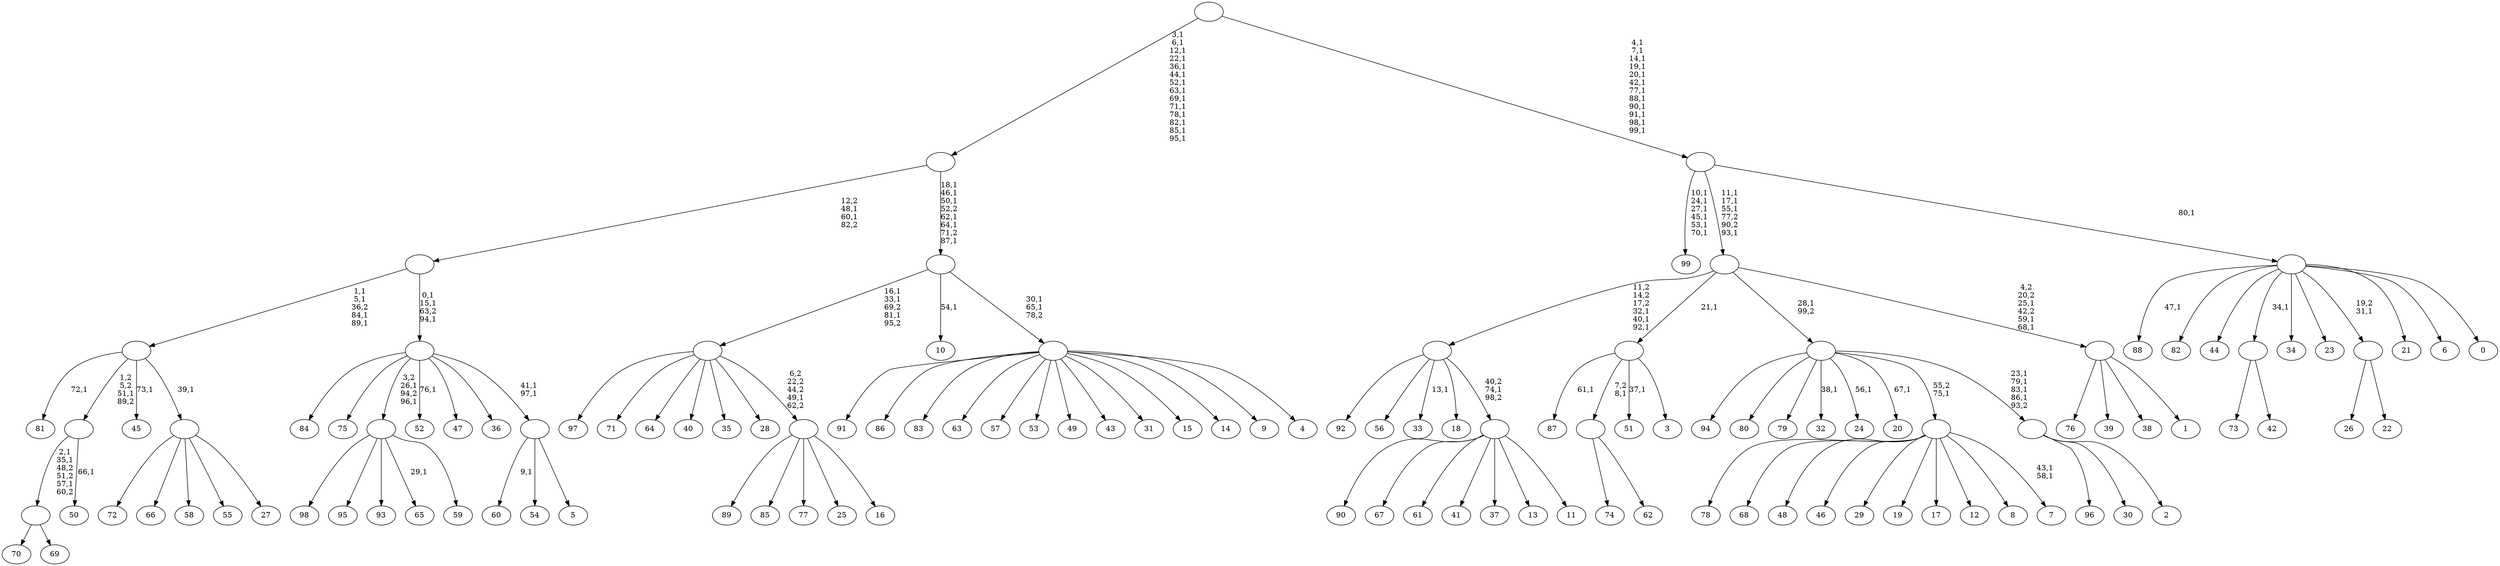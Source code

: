 digraph T {
	200 [label="99"]
	193 [label="98"]
	192 [label="97"]
	191 [label="96"]
	190 [label="95"]
	189 [label="94"]
	188 [label="93"]
	187 [label="92"]
	186 [label="91"]
	185 [label="90"]
	184 [label="89"]
	183 [label="88"]
	181 [label="87"]
	179 [label="86"]
	178 [label="85"]
	177 [label="84"]
	176 [label="83"]
	175 [label="82"]
	174 [label="81"]
	172 [label="80"]
	171 [label="79"]
	170 [label="78"]
	169 [label="77"]
	168 [label="76"]
	167 [label="75"]
	166 [label="74"]
	165 [label="73"]
	164 [label="72"]
	163 [label="71"]
	162 [label="70"]
	161 [label="69"]
	160 [label=""]
	157 [label="68"]
	156 [label="67"]
	155 [label="66"]
	154 [label="65"]
	152 [label="64"]
	151 [label="63"]
	150 [label="62"]
	149 [label=""]
	148 [label="61"]
	147 [label="60"]
	145 [label="59"]
	144 [label=""]
	142 [label="58"]
	141 [label="57"]
	140 [label="56"]
	139 [label="55"]
	138 [label="54"]
	137 [label="53"]
	136 [label="52"]
	134 [label="51"]
	132 [label="50"]
	130 [label=""]
	129 [label="49"]
	128 [label="48"]
	127 [label="47"]
	126 [label="46"]
	125 [label="45"]
	123 [label="44"]
	122 [label="43"]
	121 [label="42"]
	120 [label=""]
	119 [label="41"]
	118 [label="40"]
	117 [label="39"]
	116 [label="38"]
	115 [label="37"]
	114 [label="36"]
	113 [label="35"]
	112 [label="34"]
	111 [label="33"]
	109 [label="32"]
	107 [label="31"]
	106 [label="30"]
	105 [label="29"]
	104 [label="28"]
	103 [label="27"]
	102 [label=""]
	101 [label=""]
	97 [label="26"]
	96 [label="25"]
	95 [label="24"]
	93 [label="23"]
	92 [label="22"]
	91 [label=""]
	90 [label="21"]
	89 [label="20"]
	87 [label="19"]
	86 [label="18"]
	85 [label="17"]
	84 [label="16"]
	83 [label=""]
	82 [label=""]
	79 [label="15"]
	78 [label="14"]
	77 [label="13"]
	76 [label="12"]
	75 [label="11"]
	74 [label=""]
	73 [label=""]
	70 [label="10"]
	68 [label="9"]
	67 [label="8"]
	66 [label="7"]
	63 [label=""]
	62 [label="6"]
	61 [label="5"]
	60 [label=""]
	58 [label=""]
	55 [label=""]
	53 [label="4"]
	52 [label=""]
	50 [label=""]
	44 [label=""]
	30 [label="3"]
	29 [label=""]
	28 [label="2"]
	27 [label=""]
	23 [label=""]
	22 [label="1"]
	21 [label=""]
	18 [label=""]
	14 [label="0"]
	13 [label=""]
	12 [label=""]
	0 [label=""]
	160 -> 162 [label=""]
	160 -> 161 [label=""]
	149 -> 166 [label=""]
	149 -> 150 [label=""]
	144 -> 154 [label="29,1"]
	144 -> 193 [label=""]
	144 -> 190 [label=""]
	144 -> 188 [label=""]
	144 -> 145 [label=""]
	130 -> 132 [label="66,1"]
	130 -> 160 [label="2,1\n35,1\n48,2\n51,2\n57,1\n60,2"]
	120 -> 165 [label=""]
	120 -> 121 [label=""]
	102 -> 164 [label=""]
	102 -> 155 [label=""]
	102 -> 142 [label=""]
	102 -> 139 [label=""]
	102 -> 103 [label=""]
	101 -> 125 [label="73,1"]
	101 -> 174 [label="72,1"]
	101 -> 130 [label="1,2\n5,2\n51,1\n89,2"]
	101 -> 102 [label="39,1"]
	91 -> 97 [label=""]
	91 -> 92 [label=""]
	83 -> 184 [label=""]
	83 -> 178 [label=""]
	83 -> 169 [label=""]
	83 -> 96 [label=""]
	83 -> 84 [label=""]
	82 -> 192 [label=""]
	82 -> 163 [label=""]
	82 -> 152 [label=""]
	82 -> 118 [label=""]
	82 -> 113 [label=""]
	82 -> 104 [label=""]
	82 -> 83 [label="6,2\n22,2\n44,2\n49,1\n62,2"]
	74 -> 185 [label=""]
	74 -> 156 [label=""]
	74 -> 148 [label=""]
	74 -> 119 [label=""]
	74 -> 115 [label=""]
	74 -> 77 [label=""]
	74 -> 75 [label=""]
	73 -> 111 [label="13,1"]
	73 -> 187 [label=""]
	73 -> 140 [label=""]
	73 -> 86 [label=""]
	73 -> 74 [label="40,2\n74,1\n98,2"]
	63 -> 66 [label="43,1\n58,1"]
	63 -> 170 [label=""]
	63 -> 157 [label=""]
	63 -> 128 [label=""]
	63 -> 126 [label=""]
	63 -> 105 [label=""]
	63 -> 87 [label=""]
	63 -> 85 [label=""]
	63 -> 76 [label=""]
	63 -> 67 [label=""]
	60 -> 147 [label="9,1"]
	60 -> 138 [label=""]
	60 -> 61 [label=""]
	58 -> 60 [label="41,1\n97,1"]
	58 -> 136 [label="76,1"]
	58 -> 144 [label="3,2\n26,1\n94,2\n96,1"]
	58 -> 177 [label=""]
	58 -> 167 [label=""]
	58 -> 127 [label=""]
	58 -> 114 [label=""]
	55 -> 58 [label="0,1\n15,1\n63,2\n94,1"]
	55 -> 101 [label="1,1\n5,1\n36,2\n84,1\n89,1"]
	52 -> 186 [label=""]
	52 -> 179 [label=""]
	52 -> 176 [label=""]
	52 -> 151 [label=""]
	52 -> 141 [label=""]
	52 -> 137 [label=""]
	52 -> 129 [label=""]
	52 -> 122 [label=""]
	52 -> 107 [label=""]
	52 -> 79 [label=""]
	52 -> 78 [label=""]
	52 -> 68 [label=""]
	52 -> 53 [label=""]
	50 -> 52 [label="30,1\n65,1\n78,2"]
	50 -> 70 [label="54,1"]
	50 -> 82 [label="16,1\n33,1\n69,2\n81,1\n95,2"]
	44 -> 50 [label="18,1\n46,1\n50,1\n52,2\n62,1\n64,1\n71,2\n87,1"]
	44 -> 55 [label="12,2\n48,1\n60,1\n82,2"]
	29 -> 134 [label="37,1"]
	29 -> 181 [label="61,1"]
	29 -> 149 [label="7,2\n8,1"]
	29 -> 30 [label=""]
	27 -> 191 [label=""]
	27 -> 106 [label=""]
	27 -> 28 [label=""]
	23 -> 27 [label="23,1\n79,1\n83,1\n86,1\n93,2"]
	23 -> 89 [label="67,1"]
	23 -> 95 [label="56,1"]
	23 -> 109 [label="38,1"]
	23 -> 189 [label=""]
	23 -> 172 [label=""]
	23 -> 171 [label=""]
	23 -> 63 [label="55,2\n75,1"]
	21 -> 168 [label=""]
	21 -> 117 [label=""]
	21 -> 116 [label=""]
	21 -> 22 [label=""]
	18 -> 21 [label="4,2\n20,2\n25,1\n42,2\n59,1\n68,1"]
	18 -> 73 [label="11,2\n14,2\n17,2\n32,1\n40,1\n92,1"]
	18 -> 29 [label="21,1"]
	18 -> 23 [label="28,1\n99,2"]
	13 -> 183 [label="47,1"]
	13 -> 175 [label=""]
	13 -> 123 [label=""]
	13 -> 120 [label="34,1"]
	13 -> 112 [label=""]
	13 -> 93 [label=""]
	13 -> 91 [label="19,2\n31,1"]
	13 -> 90 [label=""]
	13 -> 62 [label=""]
	13 -> 14 [label=""]
	12 -> 18 [label="11,1\n17,1\n55,1\n77,2\n90,2\n93,1"]
	12 -> 200 [label="10,1\n24,1\n27,1\n45,1\n53,1\n70,1"]
	12 -> 13 [label="80,1"]
	0 -> 12 [label="4,1\n7,1\n14,1\n19,1\n20,1\n42,1\n77,1\n88,1\n90,1\n91,1\n98,1\n99,1"]
	0 -> 44 [label="3,1\n6,1\n12,1\n22,1\n36,1\n44,1\n52,1\n63,1\n69,1\n71,1\n78,1\n82,1\n85,1\n95,1"]
}
